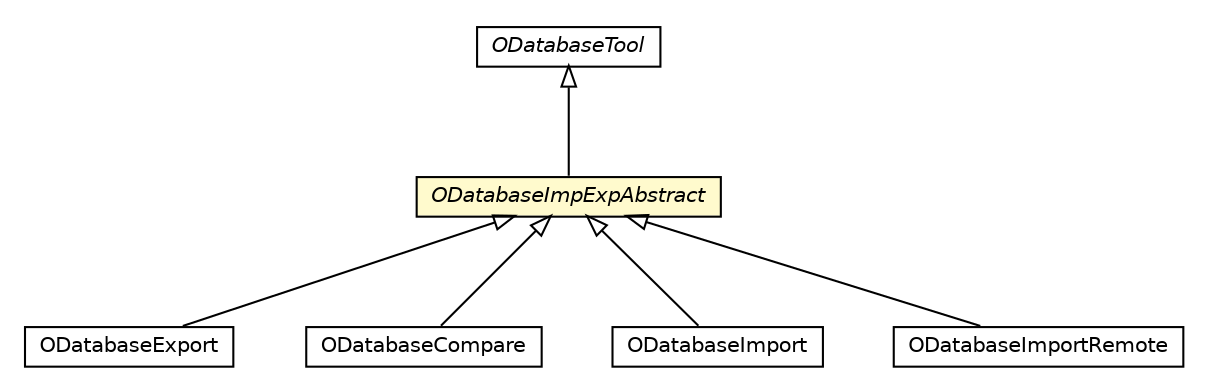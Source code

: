 #!/usr/local/bin/dot
#
# Class diagram 
# Generated by UMLGraph version R5_6-24-gf6e263 (http://www.umlgraph.org/)
#

digraph G {
	edge [fontname="Helvetica",fontsize=10,labelfontname="Helvetica",labelfontsize=10];
	node [fontname="Helvetica",fontsize=10,shape=plaintext];
	nodesep=0.25;
	ranksep=0.5;
	// com.orientechnologies.orient.core.db.tool.ODatabaseTool
	c1351715 [label=<<table title="com.orientechnologies.orient.core.db.tool.ODatabaseTool" border="0" cellborder="1" cellspacing="0" cellpadding="2" port="p" href="./ODatabaseTool.html">
		<tr><td><table border="0" cellspacing="0" cellpadding="1">
<tr><td align="center" balign="center"><font face="Helvetica-Oblique"> ODatabaseTool </font></td></tr>
		</table></td></tr>
		</table>>, URL="./ODatabaseTool.html", fontname="Helvetica", fontcolor="black", fontsize=10.0];
	// com.orientechnologies.orient.core.db.tool.ODatabaseExport
	c1351716 [label=<<table title="com.orientechnologies.orient.core.db.tool.ODatabaseExport" border="0" cellborder="1" cellspacing="0" cellpadding="2" port="p" href="./ODatabaseExport.html">
		<tr><td><table border="0" cellspacing="0" cellpadding="1">
<tr><td align="center" balign="center"> ODatabaseExport </td></tr>
		</table></td></tr>
		</table>>, URL="./ODatabaseExport.html", fontname="Helvetica", fontcolor="black", fontsize=10.0];
	// com.orientechnologies.orient.core.db.tool.ODatabaseCompare
	c1351718 [label=<<table title="com.orientechnologies.orient.core.db.tool.ODatabaseCompare" border="0" cellborder="1" cellspacing="0" cellpadding="2" port="p" href="./ODatabaseCompare.html">
		<tr><td><table border="0" cellspacing="0" cellpadding="1">
<tr><td align="center" balign="center"> ODatabaseCompare </td></tr>
		</table></td></tr>
		</table>>, URL="./ODatabaseCompare.html", fontname="Helvetica", fontcolor="black", fontsize=10.0];
	// com.orientechnologies.orient.core.db.tool.ODatabaseImpExpAbstract
	c1351719 [label=<<table title="com.orientechnologies.orient.core.db.tool.ODatabaseImpExpAbstract" border="0" cellborder="1" cellspacing="0" cellpadding="2" port="p" bgcolor="lemonChiffon" href="./ODatabaseImpExpAbstract.html">
		<tr><td><table border="0" cellspacing="0" cellpadding="1">
<tr><td align="center" balign="center"><font face="Helvetica-Oblique"> ODatabaseImpExpAbstract </font></td></tr>
		</table></td></tr>
		</table>>, URL="./ODatabaseImpExpAbstract.html", fontname="Helvetica", fontcolor="black", fontsize=10.0];
	// com.orientechnologies.orient.core.db.tool.ODatabaseImport
	c1351721 [label=<<table title="com.orientechnologies.orient.core.db.tool.ODatabaseImport" border="0" cellborder="1" cellspacing="0" cellpadding="2" port="p" href="./ODatabaseImport.html">
		<tr><td><table border="0" cellspacing="0" cellpadding="1">
<tr><td align="center" balign="center"> ODatabaseImport </td></tr>
		</table></td></tr>
		</table>>, URL="./ODatabaseImport.html", fontname="Helvetica", fontcolor="black", fontsize=10.0];
	// com.orientechnologies.orient.client.remote.ODatabaseImportRemote
	c1352878 [label=<<table title="com.orientechnologies.orient.client.remote.ODatabaseImportRemote" border="0" cellborder="1" cellspacing="0" cellpadding="2" port="p" href="../../../client/remote/ODatabaseImportRemote.html">
		<tr><td><table border="0" cellspacing="0" cellpadding="1">
<tr><td align="center" balign="center"> ODatabaseImportRemote </td></tr>
		</table></td></tr>
		</table>>, URL="../../../client/remote/ODatabaseImportRemote.html", fontname="Helvetica", fontcolor="black", fontsize=10.0];
	//com.orientechnologies.orient.core.db.tool.ODatabaseExport extends com.orientechnologies.orient.core.db.tool.ODatabaseImpExpAbstract
	c1351719:p -> c1351716:p [dir=back,arrowtail=empty];
	//com.orientechnologies.orient.core.db.tool.ODatabaseCompare extends com.orientechnologies.orient.core.db.tool.ODatabaseImpExpAbstract
	c1351719:p -> c1351718:p [dir=back,arrowtail=empty];
	//com.orientechnologies.orient.core.db.tool.ODatabaseImpExpAbstract extends com.orientechnologies.orient.core.db.tool.ODatabaseTool
	c1351715:p -> c1351719:p [dir=back,arrowtail=empty];
	//com.orientechnologies.orient.core.db.tool.ODatabaseImport extends com.orientechnologies.orient.core.db.tool.ODatabaseImpExpAbstract
	c1351719:p -> c1351721:p [dir=back,arrowtail=empty];
	//com.orientechnologies.orient.client.remote.ODatabaseImportRemote extends com.orientechnologies.orient.core.db.tool.ODatabaseImpExpAbstract
	c1351719:p -> c1352878:p [dir=back,arrowtail=empty];
}

